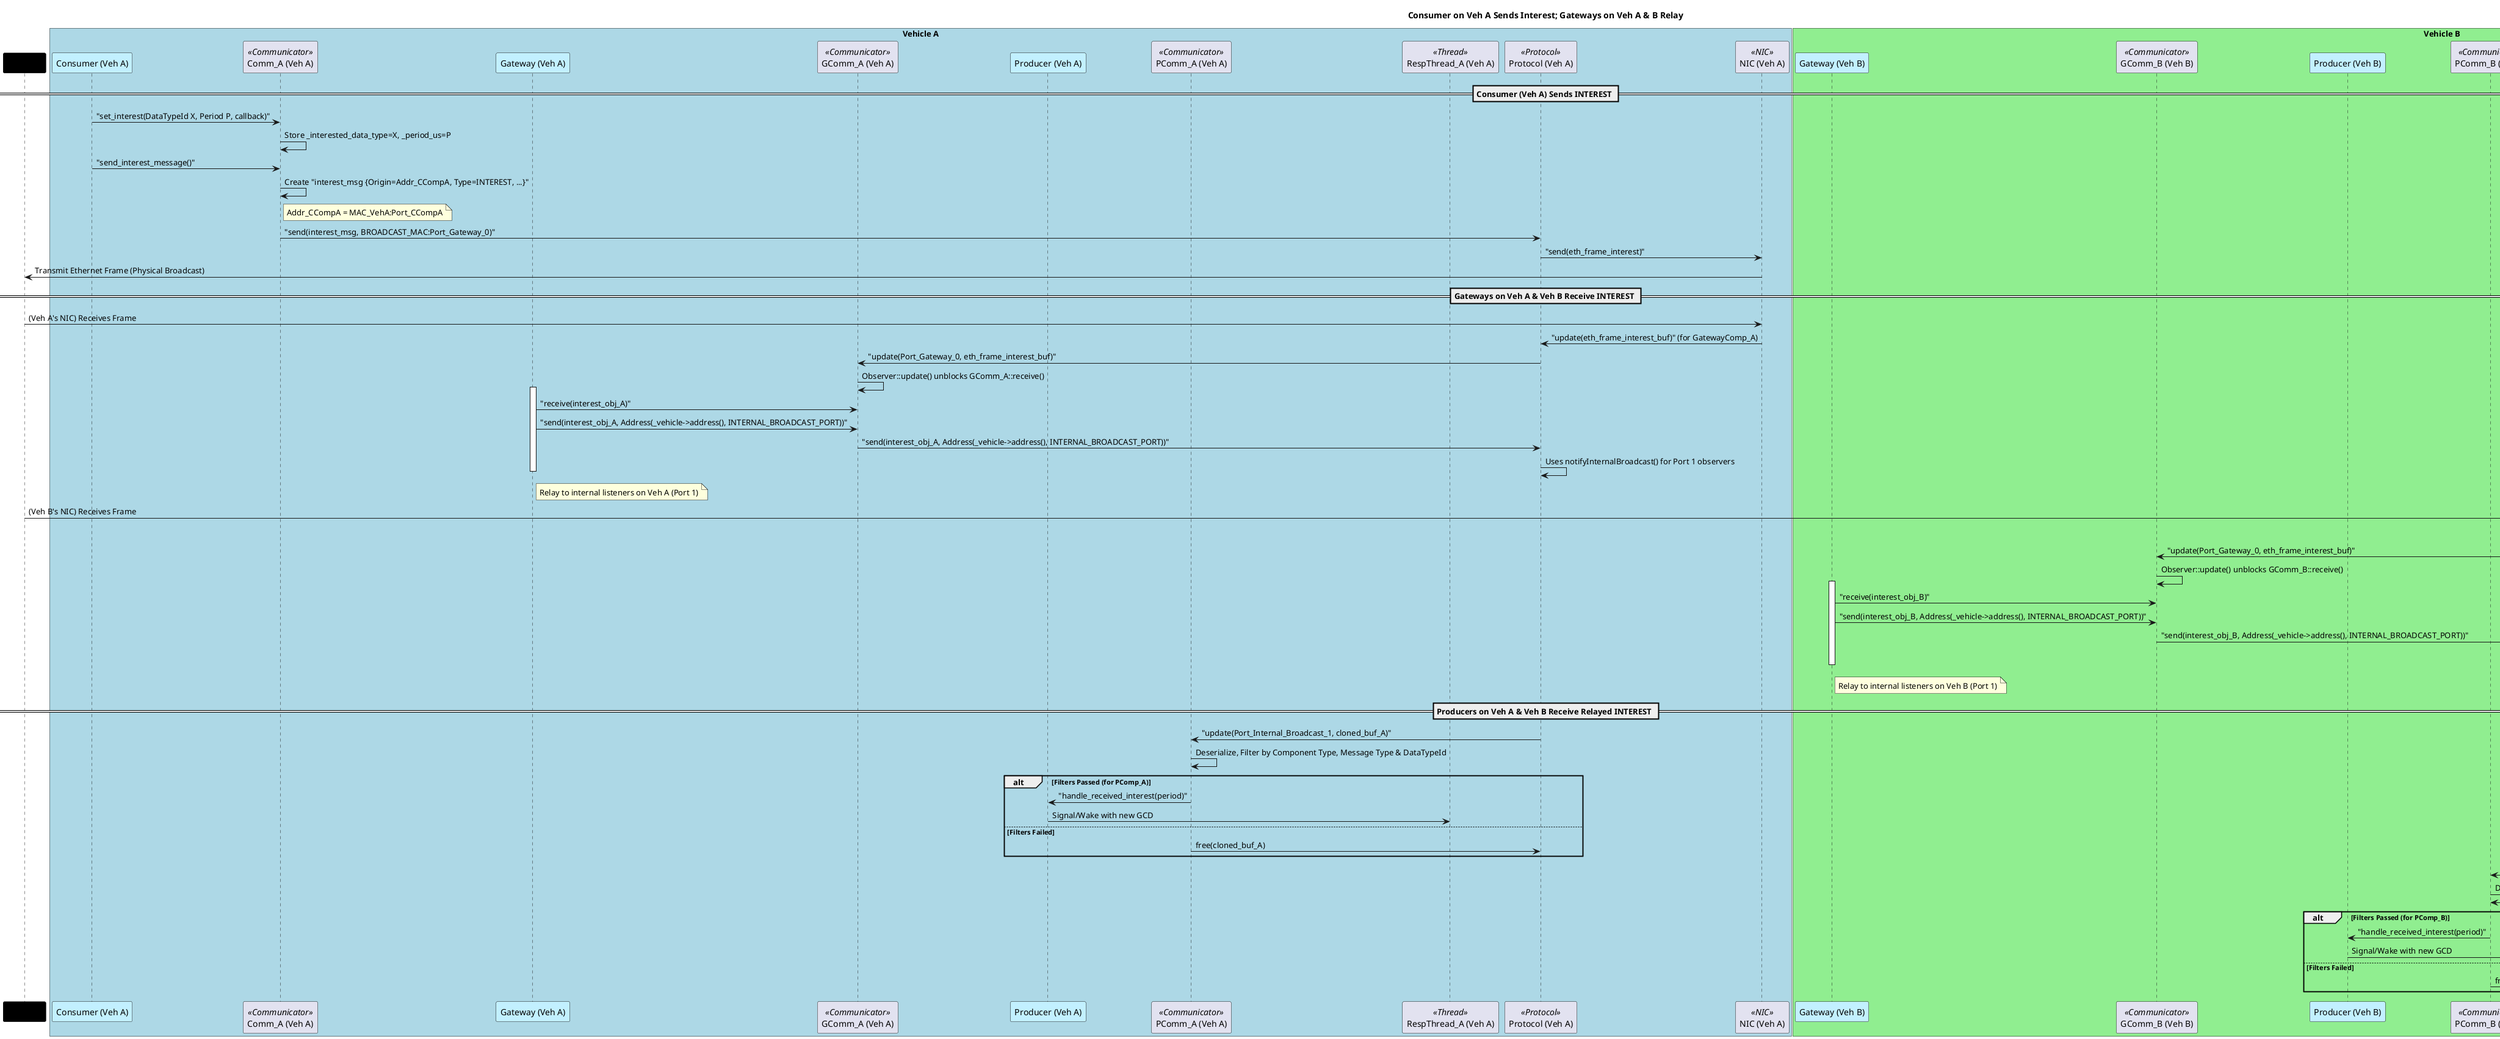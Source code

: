 @startuml Consumer Interest and Gateway Relay Flow (Inter-Vehicle)

title Consumer on Veh A Sends Interest; Gateways on Veh A & B Relay

participant ConsumerComp_A as "Consumer (Veh A)" #Application
participant CComm_A as "Comm_A (Veh A)" <<Communicator>>
participant Proto_A as "Protocol (Veh A)" <<Protocol>>
participant NIC_A as "NIC (Veh A)" <<NIC>>

participant Network #Black

participant GatewayComp_A as "Gateway (Veh A)" #Application
participant GComm_A as "GComm_A (Veh A)" <<Communicator>>

participant GatewayComp_B as "Gateway (Veh B)" #Application
participant GComm_B as "GComm_B (Veh B)" <<Communicator>>
participant Proto_B as "Protocol (Veh B)" <<Protocol>>
participant NIC_B as "NIC (Veh B)" <<NIC>>

participant ProducerComp_A as "Producer (Veh A)" #Application
participant PComm_A as "PComm_A (Veh A)" <<Communicator>>
participant PRespT_A as "RespThread_A (Veh A)" <<Thread>>

participant ProducerComp_B as "Producer (Veh B)" #Application
participant PComm_B as "PComm_B (Veh B)" <<Communicator>>
participant PRespT_B as "RespThread_B (Veh B)" <<Thread>>


box "Vehicle A" #LightBlue
    participant ConsumerComp_A
    participant CComm_A
    participant GatewayComp_A
    participant GComm_A
    participant ProducerComp_A
    participant PComm_A
    participant PRespT_A
    participant Proto_A
    participant NIC_A
end box

box "Vehicle B" #LightGreen
    participant GatewayComp_B
    participant GComm_B
    participant ProducerComp_B
    participant PComm_B
    participant PRespT_B
    participant Proto_B
    participant NIC_B
end box


== Consumer (Veh A) Sends INTEREST ==
ConsumerComp_A -> CComm_A : "set_interest(DataTypeId X, Period P, callback)"
CComm_A -> CComm_A : Store _interested_data_type=X, _period_us=P
ConsumerComp_A -> CComm_A : "send_interest_message()"
CComm_A -> CComm_A : Create "interest_msg {Origin=Addr_CCompA, Type=INTEREST, ...}"
note right of CComm_A: Addr_CCompA = MAC_VehA:Port_CCompA
CComm_A -> Proto_A : "send(interest_msg, BROADCAST_MAC:Port_Gateway_0)"
Proto_A -> NIC_A : "send(eth_frame_interest)"
NIC_A -> Network : Transmit Ethernet Frame (Physical Broadcast)

== Gateways on Veh A & Veh B Receive INTEREST ==
Network -> NIC_A : (Veh A's NIC) Receives Frame
NIC_A -> Proto_A : "update(eth_frame_interest_buf)" (for GatewayComp_A)
Proto_A -> GComm_A : "update(Port_Gateway_0, eth_frame_interest_buf)"
GComm_A -> GComm_A : Observer::update() unblocks GComm_A::receive()
activate GatewayComp_A
GatewayComp_A -> GComm_A : "receive(interest_obj_A)"
GatewayComp_A -> GComm_A : "send(interest_obj_A, Address(_vehicle->address(), INTERNAL_BROADCAST_PORT))"
GComm_A -> Proto_A : "send(interest_obj_A, Address(_vehicle->address(), INTERNAL_BROADCAST_PORT))"
Proto_A -> Proto_A : Uses notifyInternalBroadcast() for Port 1 observers
deactivate GatewayComp_A
note right of GatewayComp_A : Relay to internal listeners on Veh A (Port 1)

Network -> NIC_B : (Veh B's NIC) Receives Frame
NIC_B -> Proto_B : "update(eth_frame_interest_buf)" (for GatewayComp_B)
Proto_B -> GComm_B : "update(Port_Gateway_0, eth_frame_interest_buf)"
GComm_B -> GComm_B : Observer::update() unblocks GComm_B::receive()
activate GatewayComp_B
GatewayComp_B -> GComm_B : "receive(interest_obj_B)"
GatewayComp_B -> GComm_B : "send(interest_obj_B, Address(_vehicle->address(), INTERNAL_BROADCAST_PORT))"
GComm_B -> Proto_B : "send(interest_obj_B, Address(_vehicle->address(), INTERNAL_BROADCAST_PORT))"
Proto_B -> Proto_B : Uses notifyInternalBroadcast() for Port 1 observers
deactivate GatewayComp_B
note right of GatewayComp_B : Relay to internal listeners on Veh B (Port 1)

== Producers on Veh A & Veh B Receive Relayed INTEREST ==

'Relay on Vehicle A'
Proto_A -> PComm_A : "update(Port_Internal_Broadcast_1, cloned_buf_A)"
    PComm_A -> PComm_A : Deserialize, Filter by Component Type, Message Type & DataTypeId
    alt Filters Passed (for PComp_A)
        PComm_A -> ProducerComp_A : "handle_received_interest(period)"
        ProducerComp_A -> PRespT_A : Signal/Wake with new GCD
    else Filters Failed
        PComm_A -> Proto_A : free(cloned_buf_A)
    end

'Relay on Vehicle B'
Proto_B -> PComm_B : "update(Port_Internal_Broadcast_1, cloned_buf_B)"
    PComm_B -> PComm_B : Deserialize, Filter by Component Type, Message Type & DataTypeId
    alt Filters Passed (for PComp_B)
        PComm_B -> ProducerComp_B : "handle_received_interest(period)"
        ProducerComp_B -> PRespT_B : Signal/Wake with new GCD
    else Filters Failed
        PComm_B -> Proto_B : free(cloned_buf_B)
    end

@enduml